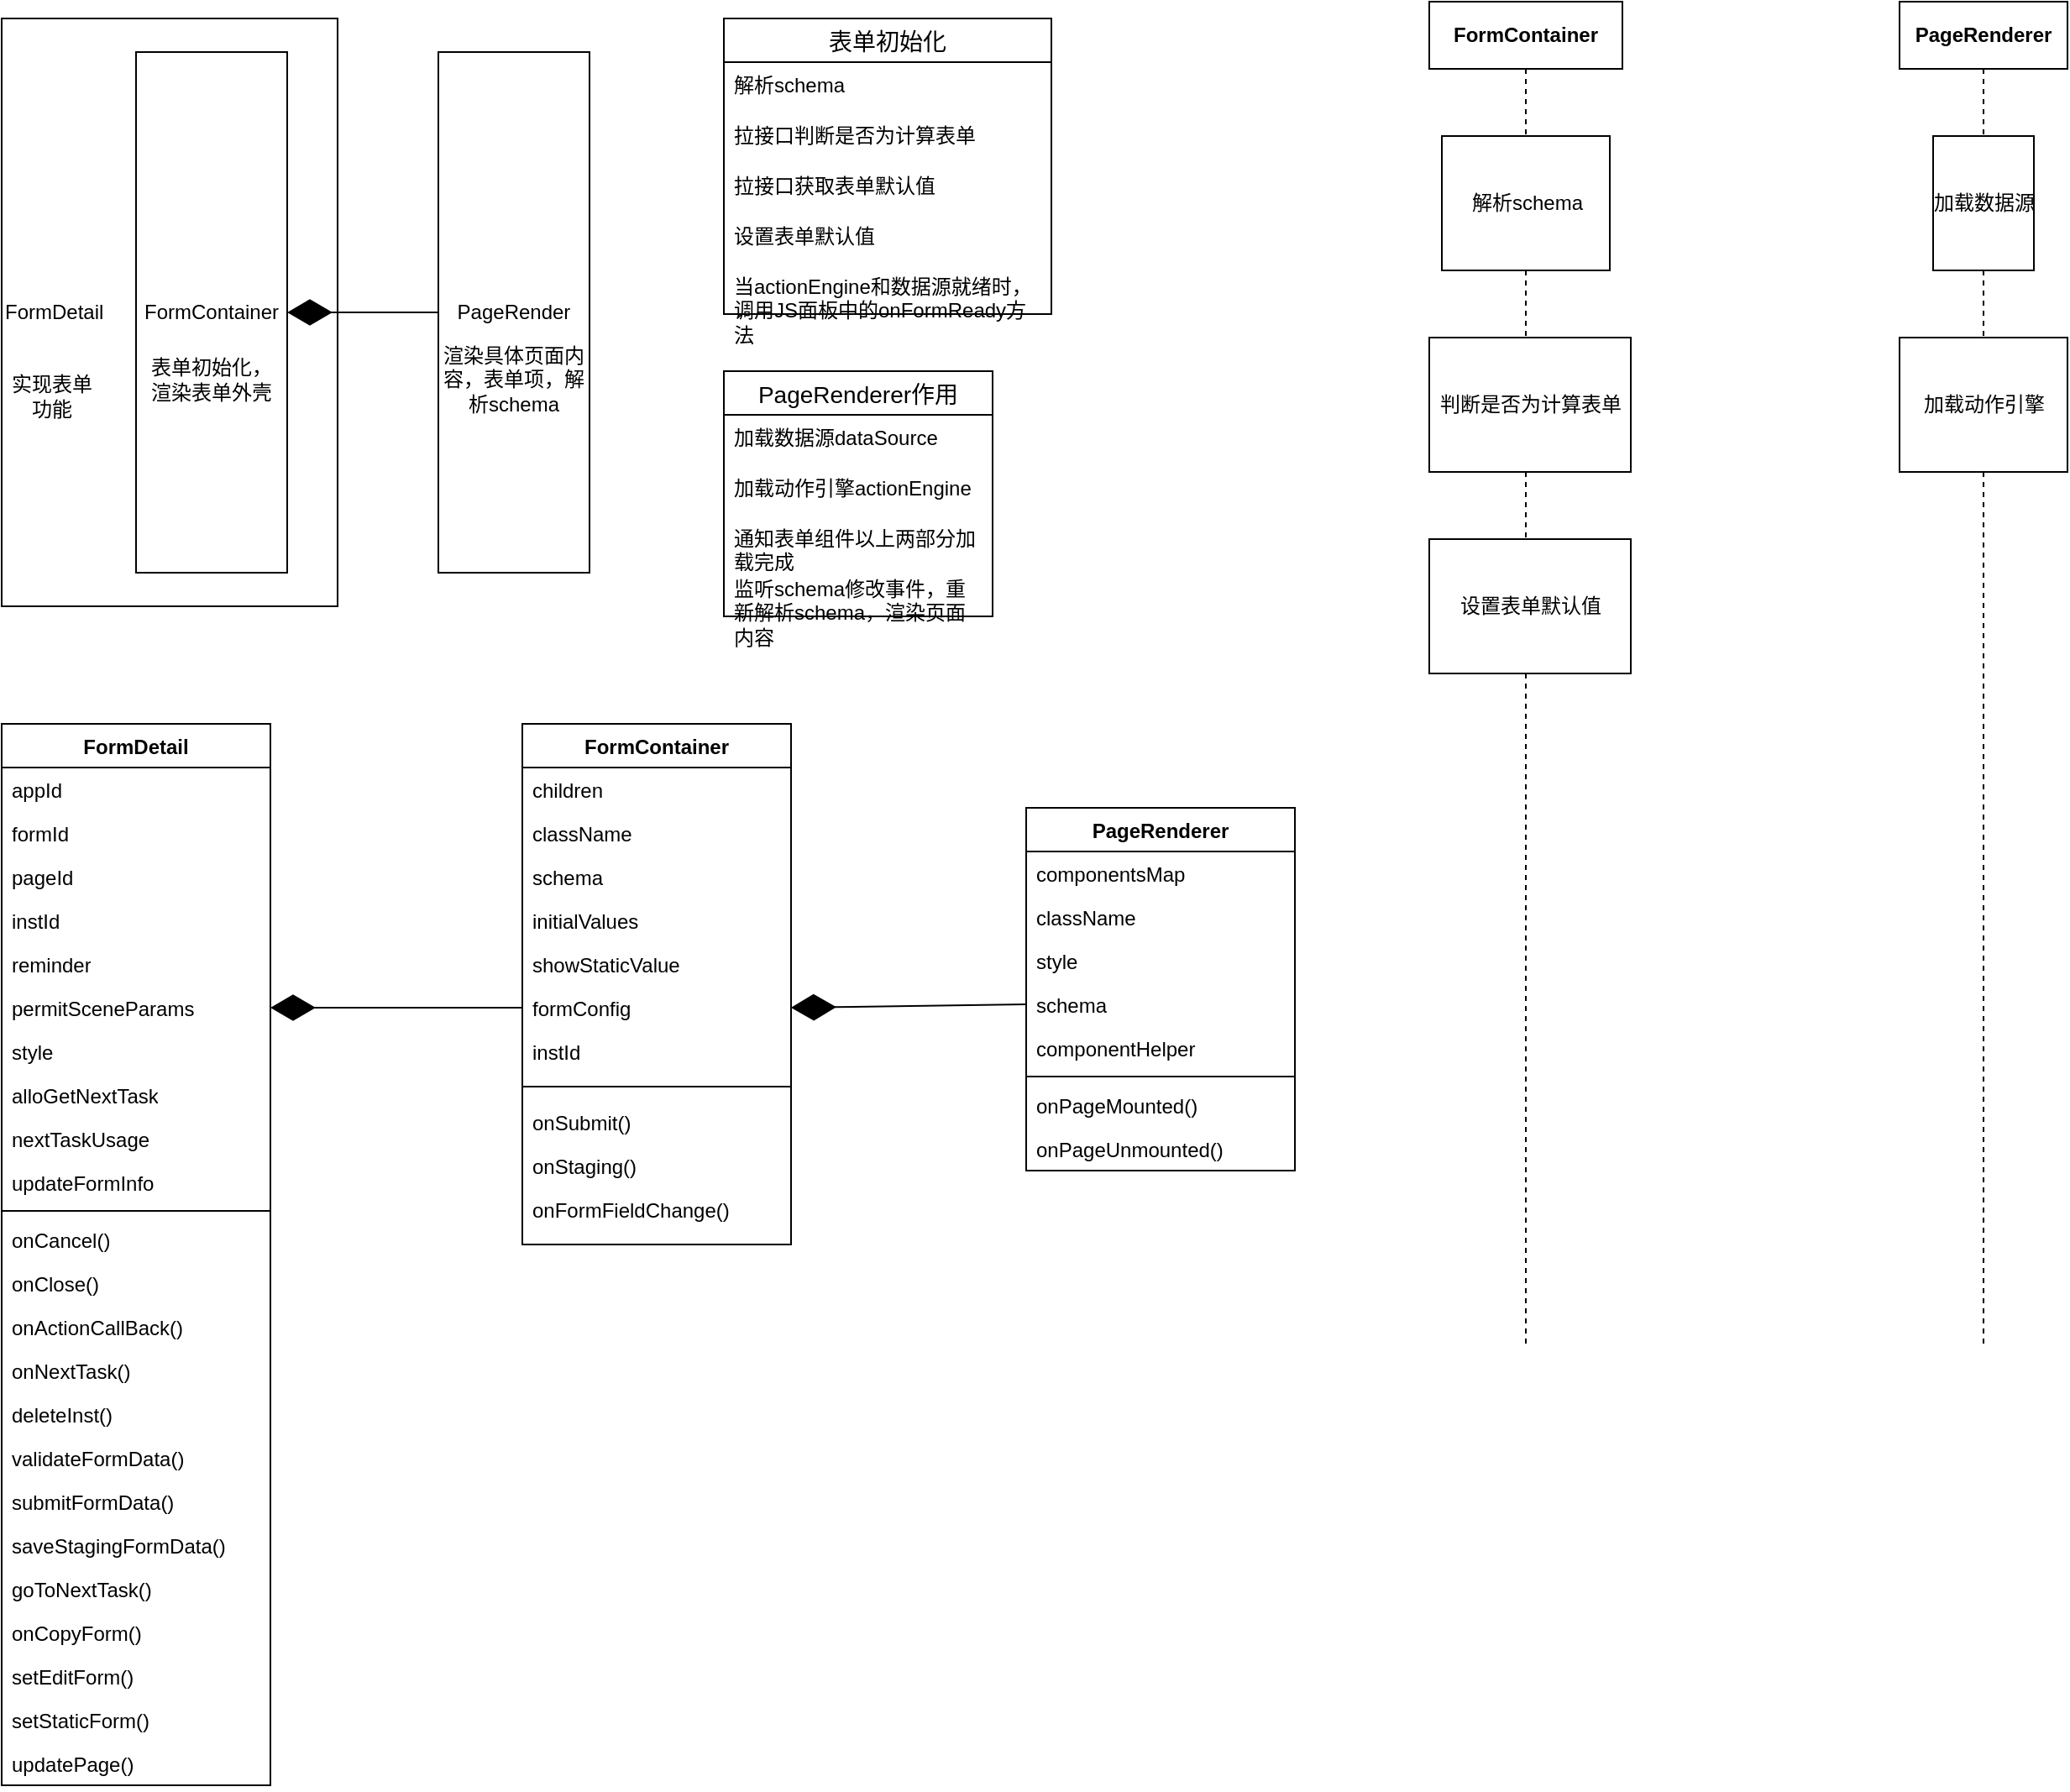 <mxfile version="24.7.6">
  <diagram name="第 1 页" id="LoVdSpaz20xGBIXguYWv">
    <mxGraphModel dx="1497" dy="1098" grid="1" gridSize="10" guides="1" tooltips="1" connect="1" arrows="1" fold="1" page="1" pageScale="1" pageWidth="827" pageHeight="1169" math="0" shadow="0">
      <root>
        <mxCell id="0" />
        <mxCell id="1" parent="0" />
        <mxCell id="MTlcmfKueNscHB39uHmk-1" value="FormDetail" style="html=1;whiteSpace=wrap;align=left;" parent="1" vertex="1">
          <mxGeometry x="190" y="250" width="200" height="350" as="geometry" />
        </mxCell>
        <mxCell id="MTlcmfKueNscHB39uHmk-3" value="FormContainer" style="html=1;whiteSpace=wrap;align=center;" parent="1" vertex="1">
          <mxGeometry x="270" y="270" width="90" height="310" as="geometry" />
        </mxCell>
        <mxCell id="MTlcmfKueNscHB39uHmk-4" value="PageRender" style="html=1;whiteSpace=wrap;align=center;" parent="1" vertex="1">
          <mxGeometry x="450" y="270" width="90" height="310" as="geometry" />
        </mxCell>
        <mxCell id="MTlcmfKueNscHB39uHmk-5" value="实现表单功能" style="text;html=1;align=center;verticalAlign=middle;whiteSpace=wrap;rounded=0;" parent="1" vertex="1">
          <mxGeometry x="190" y="460" width="60" height="30" as="geometry" />
        </mxCell>
        <mxCell id="MTlcmfKueNscHB39uHmk-6" value="表单初始化，渲染表单外壳" style="text;html=1;align=center;verticalAlign=middle;whiteSpace=wrap;rounded=0;" parent="1" vertex="1">
          <mxGeometry x="275" y="450" width="80" height="30" as="geometry" />
        </mxCell>
        <mxCell id="MTlcmfKueNscHB39uHmk-7" value="" style="endArrow=diamondThin;endFill=1;endSize=24;html=1;rounded=0;exitX=0;exitY=0.5;exitDx=0;exitDy=0;entryX=1;entryY=0.5;entryDx=0;entryDy=0;" parent="1" source="MTlcmfKueNscHB39uHmk-4" target="MTlcmfKueNscHB39uHmk-3" edge="1">
          <mxGeometry width="160" relative="1" as="geometry">
            <mxPoint x="270" y="860" as="sourcePoint" />
            <mxPoint x="430" y="860" as="targetPoint" />
          </mxGeometry>
        </mxCell>
        <mxCell id="MTlcmfKueNscHB39uHmk-8" value="渲染具体页面内容，表单项，解析schema" style="text;html=1;align=center;verticalAlign=middle;whiteSpace=wrap;rounded=0;" parent="1" vertex="1">
          <mxGeometry x="450" y="450" width="90" height="30" as="geometry" />
        </mxCell>
        <mxCell id="MTlcmfKueNscHB39uHmk-10" value="表单初始化" style="swimlane;fontStyle=0;childLayout=stackLayout;horizontal=1;startSize=26;horizontalStack=0;resizeParent=1;resizeParentMax=0;resizeLast=0;collapsible=1;marginBottom=0;align=center;fontSize=14;fixedWidth=0;resizeHeight=1;" parent="1" vertex="1">
          <mxGeometry x="620" y="250" width="195" height="176" as="geometry">
            <mxRectangle x="195" y="640" width="110" height="30" as="alternateBounds" />
          </mxGeometry>
        </mxCell>
        <mxCell id="MTlcmfKueNscHB39uHmk-11" value="解析schema" style="text;strokeColor=none;fillColor=none;spacingLeft=4;spacingRight=4;overflow=hidden;rotatable=0;points=[[0,0.5],[1,0.5]];portConstraint=eastwest;fontSize=12;whiteSpace=wrap;html=1;" parent="MTlcmfKueNscHB39uHmk-10" vertex="1">
          <mxGeometry y="26" width="195" height="30" as="geometry" />
        </mxCell>
        <mxCell id="MTlcmfKueNscHB39uHmk-12" value="拉接口判断是否为计算表单" style="text;strokeColor=none;fillColor=none;spacingLeft=4;spacingRight=4;overflow=hidden;rotatable=0;points=[[0,0.5],[1,0.5]];portConstraint=eastwest;fontSize=12;whiteSpace=wrap;html=1;" parent="MTlcmfKueNscHB39uHmk-10" vertex="1">
          <mxGeometry y="56" width="195" height="30" as="geometry" />
        </mxCell>
        <mxCell id="MTlcmfKueNscHB39uHmk-13" value="拉接口获取表单默认值" style="text;strokeColor=none;fillColor=none;spacingLeft=4;spacingRight=4;overflow=hidden;rotatable=0;points=[[0,0.5],[1,0.5]];portConstraint=eastwest;fontSize=12;whiteSpace=wrap;html=1;" parent="MTlcmfKueNscHB39uHmk-10" vertex="1">
          <mxGeometry y="86" width="195" height="30" as="geometry" />
        </mxCell>
        <mxCell id="MTlcmfKueNscHB39uHmk-14" value="设置表单默认值" style="text;strokeColor=none;fillColor=none;spacingLeft=4;spacingRight=4;overflow=hidden;rotatable=0;points=[[0,0.5],[1,0.5]];portConstraint=eastwest;fontSize=12;whiteSpace=wrap;html=1;" parent="MTlcmfKueNscHB39uHmk-10" vertex="1">
          <mxGeometry y="116" width="195" height="30" as="geometry" />
        </mxCell>
        <mxCell id="MTlcmfKueNscHB39uHmk-15" value="当actionEngine和数据源就绪时，调用JS面板中的onFormReady方法" style="text;strokeColor=none;fillColor=none;spacingLeft=4;spacingRight=4;overflow=visible;rotatable=0;points=[[0,0.5],[1,0.5]];portConstraint=eastwest;fontSize=12;whiteSpace=wrap;html=1;" parent="MTlcmfKueNscHB39uHmk-10" vertex="1">
          <mxGeometry y="146" width="195" height="30" as="geometry" />
        </mxCell>
        <mxCell id="MTlcmfKueNscHB39uHmk-18" value="PageRenderer作用" style="swimlane;fontStyle=0;childLayout=stackLayout;horizontal=1;startSize=26;horizontalStack=0;resizeParent=1;resizeParentMax=0;resizeLast=0;collapsible=1;marginBottom=0;align=center;fontSize=14;" parent="1" vertex="1">
          <mxGeometry x="620" y="460" width="160" height="146" as="geometry" />
        </mxCell>
        <mxCell id="MTlcmfKueNscHB39uHmk-19" value="加载数据源dataSource" style="text;strokeColor=none;fillColor=none;spacingLeft=4;spacingRight=4;overflow=hidden;rotatable=0;points=[[0,0.5],[1,0.5]];portConstraint=eastwest;fontSize=12;whiteSpace=wrap;html=1;" parent="MTlcmfKueNscHB39uHmk-18" vertex="1">
          <mxGeometry y="26" width="160" height="30" as="geometry" />
        </mxCell>
        <mxCell id="MTlcmfKueNscHB39uHmk-20" value="加载动作引擎actionEngine" style="text;strokeColor=none;fillColor=none;spacingLeft=4;spacingRight=4;overflow=hidden;rotatable=0;points=[[0,0.5],[1,0.5]];portConstraint=eastwest;fontSize=12;whiteSpace=wrap;html=1;" parent="MTlcmfKueNscHB39uHmk-18" vertex="1">
          <mxGeometry y="56" width="160" height="30" as="geometry" />
        </mxCell>
        <mxCell id="MTlcmfKueNscHB39uHmk-21" value="通知表单组件以上两部分加载完成" style="text;strokeColor=none;fillColor=none;spacingLeft=4;spacingRight=4;overflow=hidden;rotatable=0;points=[[0,0.5],[1,0.5]];portConstraint=eastwest;fontSize=12;whiteSpace=wrap;html=1;" parent="MTlcmfKueNscHB39uHmk-18" vertex="1">
          <mxGeometry y="86" width="160" height="30" as="geometry" />
        </mxCell>
        <mxCell id="MTlcmfKueNscHB39uHmk-22" value="监听schema修改事件，重新解析schema，渲染页面内容" style="text;strokeColor=none;fillColor=none;spacingLeft=4;spacingRight=4;overflow=visible;rotatable=0;points=[[0,0.5],[1,0.5]];portConstraint=eastwest;fontSize=12;whiteSpace=wrap;html=1;" parent="MTlcmfKueNscHB39uHmk-18" vertex="1">
          <mxGeometry y="116" width="160" height="30" as="geometry" />
        </mxCell>
        <mxCell id="aeAs8SqdMSBDvHF7y7z5-1" value="FormContainer" style="swimlane;fontStyle=1;align=center;verticalAlign=top;childLayout=stackLayout;horizontal=1;startSize=26;horizontalStack=0;resizeParent=1;resizeLast=0;collapsible=1;marginBottom=0;rounded=0;shadow=0;strokeWidth=1;" parent="1" vertex="1">
          <mxGeometry x="500" y="670" width="160" height="310" as="geometry">
            <mxRectangle x="230" y="140" width="160" height="26" as="alternateBounds" />
          </mxGeometry>
        </mxCell>
        <mxCell id="aeAs8SqdMSBDvHF7y7z5-2" value="children" style="text;align=left;verticalAlign=top;spacingLeft=4;spacingRight=4;overflow=hidden;rotatable=0;points=[[0,0.5],[1,0.5]];portConstraint=eastwest;" parent="aeAs8SqdMSBDvHF7y7z5-1" vertex="1">
          <mxGeometry y="26" width="160" height="26" as="geometry" />
        </mxCell>
        <mxCell id="aeAs8SqdMSBDvHF7y7z5-3" value="className" style="text;align=left;verticalAlign=top;spacingLeft=4;spacingRight=4;overflow=hidden;rotatable=0;points=[[0,0.5],[1,0.5]];portConstraint=eastwest;rounded=0;shadow=0;html=0;" parent="aeAs8SqdMSBDvHF7y7z5-1" vertex="1">
          <mxGeometry y="52" width="160" height="26" as="geometry" />
        </mxCell>
        <mxCell id="aeAs8SqdMSBDvHF7y7z5-4" value="schema" style="text;align=left;verticalAlign=top;spacingLeft=4;spacingRight=4;overflow=hidden;rotatable=0;points=[[0,0.5],[1,0.5]];portConstraint=eastwest;rounded=0;shadow=0;html=0;" parent="aeAs8SqdMSBDvHF7y7z5-1" vertex="1">
          <mxGeometry y="78" width="160" height="26" as="geometry" />
        </mxCell>
        <mxCell id="aeAs8SqdMSBDvHF7y7z5-5" value="initialValues" style="text;align=left;verticalAlign=top;spacingLeft=4;spacingRight=4;overflow=hidden;rotatable=0;points=[[0,0.5],[1,0.5]];portConstraint=eastwest;rounded=0;shadow=0;html=0;" parent="aeAs8SqdMSBDvHF7y7z5-1" vertex="1">
          <mxGeometry y="104" width="160" height="26" as="geometry" />
        </mxCell>
        <mxCell id="aeAs8SqdMSBDvHF7y7z5-6" value="showStaticValue" style="text;align=left;verticalAlign=top;spacingLeft=4;spacingRight=4;overflow=hidden;rotatable=0;points=[[0,0.5],[1,0.5]];portConstraint=eastwest;rounded=0;shadow=0;html=0;" parent="aeAs8SqdMSBDvHF7y7z5-1" vertex="1">
          <mxGeometry y="130" width="160" height="26" as="geometry" />
        </mxCell>
        <mxCell id="aeAs8SqdMSBDvHF7y7z5-7" value="formConfig" style="text;align=left;verticalAlign=top;spacingLeft=4;spacingRight=4;overflow=hidden;rotatable=0;points=[[0,0.5],[1,0.5]];portConstraint=eastwest;rounded=0;shadow=0;html=0;" parent="aeAs8SqdMSBDvHF7y7z5-1" vertex="1">
          <mxGeometry y="156" width="160" height="26" as="geometry" />
        </mxCell>
        <mxCell id="aeAs8SqdMSBDvHF7y7z5-8" value="instId" style="text;align=left;verticalAlign=top;spacingLeft=4;spacingRight=4;overflow=hidden;rotatable=0;points=[[0,0.5],[1,0.5]];portConstraint=eastwest;rounded=0;shadow=0;html=0;" parent="aeAs8SqdMSBDvHF7y7z5-1" vertex="1">
          <mxGeometry y="182" width="160" height="26" as="geometry" />
        </mxCell>
        <mxCell id="aeAs8SqdMSBDvHF7y7z5-9" value="" style="line;html=1;strokeWidth=1;align=left;verticalAlign=middle;spacingTop=-1;spacingLeft=3;spacingRight=3;rotatable=0;labelPosition=right;points=[];portConstraint=eastwest;" parent="aeAs8SqdMSBDvHF7y7z5-1" vertex="1">
          <mxGeometry y="208" width="160" height="16" as="geometry" />
        </mxCell>
        <mxCell id="aeAs8SqdMSBDvHF7y7z5-10" value="onSubmit()" style="text;align=left;verticalAlign=top;spacingLeft=4;spacingRight=4;overflow=hidden;rotatable=0;points=[[0,0.5],[1,0.5]];portConstraint=eastwest;rounded=0;shadow=0;html=0;" parent="aeAs8SqdMSBDvHF7y7z5-1" vertex="1">
          <mxGeometry y="224" width="160" height="26" as="geometry" />
        </mxCell>
        <mxCell id="aeAs8SqdMSBDvHF7y7z5-11" value="onStaging()" style="text;align=left;verticalAlign=top;spacingLeft=4;spacingRight=4;overflow=hidden;rotatable=0;points=[[0,0.5],[1,0.5]];portConstraint=eastwest;rounded=0;shadow=0;html=0;" parent="aeAs8SqdMSBDvHF7y7z5-1" vertex="1">
          <mxGeometry y="250" width="160" height="26" as="geometry" />
        </mxCell>
        <mxCell id="aeAs8SqdMSBDvHF7y7z5-12" value="onFormFieldChange()" style="text;align=left;verticalAlign=top;spacingLeft=4;spacingRight=4;overflow=hidden;rotatable=0;points=[[0,0.5],[1,0.5]];portConstraint=eastwest;rounded=0;shadow=0;html=0;" parent="aeAs8SqdMSBDvHF7y7z5-1" vertex="1">
          <mxGeometry y="276" width="160" height="26" as="geometry" />
        </mxCell>
        <mxCell id="aeAs8SqdMSBDvHF7y7z5-13" value="PageRenderer" style="swimlane;fontStyle=1;align=center;verticalAlign=top;childLayout=stackLayout;horizontal=1;startSize=26;horizontalStack=0;resizeParent=1;resizeParentMax=0;resizeLast=0;collapsible=1;marginBottom=0;whiteSpace=wrap;html=1;" parent="1" vertex="1">
          <mxGeometry x="800" y="720" width="160" height="216" as="geometry" />
        </mxCell>
        <mxCell id="aeAs8SqdMSBDvHF7y7z5-14" value="componentsMap" style="text;strokeColor=none;fillColor=none;align=left;verticalAlign=top;spacingLeft=4;spacingRight=4;overflow=hidden;rotatable=0;points=[[0,0.5],[1,0.5]];portConstraint=eastwest;whiteSpace=wrap;html=1;" parent="aeAs8SqdMSBDvHF7y7z5-13" vertex="1">
          <mxGeometry y="26" width="160" height="26" as="geometry" />
        </mxCell>
        <mxCell id="aeAs8SqdMSBDvHF7y7z5-15" value="className" style="text;strokeColor=none;fillColor=none;align=left;verticalAlign=top;spacingLeft=4;spacingRight=4;overflow=hidden;rotatable=0;points=[[0,0.5],[1,0.5]];portConstraint=eastwest;whiteSpace=wrap;html=1;" parent="aeAs8SqdMSBDvHF7y7z5-13" vertex="1">
          <mxGeometry y="52" width="160" height="26" as="geometry" />
        </mxCell>
        <mxCell id="aeAs8SqdMSBDvHF7y7z5-16" value="style" style="text;strokeColor=none;fillColor=none;align=left;verticalAlign=top;spacingLeft=4;spacingRight=4;overflow=hidden;rotatable=0;points=[[0,0.5],[1,0.5]];portConstraint=eastwest;whiteSpace=wrap;html=1;" parent="aeAs8SqdMSBDvHF7y7z5-13" vertex="1">
          <mxGeometry y="78" width="160" height="26" as="geometry" />
        </mxCell>
        <mxCell id="aeAs8SqdMSBDvHF7y7z5-17" value="schema" style="text;strokeColor=none;fillColor=none;align=left;verticalAlign=top;spacingLeft=4;spacingRight=4;overflow=hidden;rotatable=0;points=[[0,0.5],[1,0.5]];portConstraint=eastwest;whiteSpace=wrap;html=1;" parent="aeAs8SqdMSBDvHF7y7z5-13" vertex="1">
          <mxGeometry y="104" width="160" height="26" as="geometry" />
        </mxCell>
        <mxCell id="aeAs8SqdMSBDvHF7y7z5-18" value="componentHelper" style="text;strokeColor=none;fillColor=none;align=left;verticalAlign=top;spacingLeft=4;spacingRight=4;overflow=hidden;rotatable=0;points=[[0,0.5],[1,0.5]];portConstraint=eastwest;whiteSpace=wrap;html=1;" parent="aeAs8SqdMSBDvHF7y7z5-13" vertex="1">
          <mxGeometry y="130" width="160" height="26" as="geometry" />
        </mxCell>
        <mxCell id="aeAs8SqdMSBDvHF7y7z5-19" value="" style="line;strokeWidth=1;fillColor=none;align=left;verticalAlign=middle;spacingTop=-1;spacingLeft=3;spacingRight=3;rotatable=0;labelPosition=right;points=[];portConstraint=eastwest;strokeColor=inherit;" parent="aeAs8SqdMSBDvHF7y7z5-13" vertex="1">
          <mxGeometry y="156" width="160" height="8" as="geometry" />
        </mxCell>
        <mxCell id="aeAs8SqdMSBDvHF7y7z5-20" value="onPageMounted()" style="text;strokeColor=none;fillColor=none;align=left;verticalAlign=top;spacingLeft=4;spacingRight=4;overflow=hidden;rotatable=0;points=[[0,0.5],[1,0.5]];portConstraint=eastwest;whiteSpace=wrap;html=1;" parent="aeAs8SqdMSBDvHF7y7z5-13" vertex="1">
          <mxGeometry y="164" width="160" height="26" as="geometry" />
        </mxCell>
        <mxCell id="aeAs8SqdMSBDvHF7y7z5-21" value="onPageUnmounted()" style="text;strokeColor=none;fillColor=none;align=left;verticalAlign=top;spacingLeft=4;spacingRight=4;overflow=hidden;rotatable=0;points=[[0,0.5],[1,0.5]];portConstraint=eastwest;whiteSpace=wrap;html=1;" parent="aeAs8SqdMSBDvHF7y7z5-13" vertex="1">
          <mxGeometry y="190" width="160" height="26" as="geometry" />
        </mxCell>
        <mxCell id="aeAs8SqdMSBDvHF7y7z5-22" value="" style="endArrow=diamondThin;endFill=1;endSize=24;html=1;rounded=0;entryX=1;entryY=0.5;entryDx=0;entryDy=0;exitX=0;exitY=0.5;exitDx=0;exitDy=0;" parent="1" source="aeAs8SqdMSBDvHF7y7z5-17" target="aeAs8SqdMSBDvHF7y7z5-7" edge="1">
          <mxGeometry width="160" relative="1" as="geometry">
            <mxPoint x="769" y="813" as="sourcePoint" />
            <mxPoint x="830" y="1020" as="targetPoint" />
          </mxGeometry>
        </mxCell>
        <mxCell id="aeAs8SqdMSBDvHF7y7z5-23" value="FormDetail" style="swimlane;fontStyle=1;align=center;verticalAlign=top;childLayout=stackLayout;horizontal=1;startSize=26;horizontalStack=0;resizeParent=1;resizeParentMax=0;resizeLast=0;collapsible=1;marginBottom=0;whiteSpace=wrap;html=1;" parent="1" vertex="1">
          <mxGeometry x="190" y="670" width="160" height="632" as="geometry" />
        </mxCell>
        <mxCell id="aeAs8SqdMSBDvHF7y7z5-24" value="appId" style="text;strokeColor=none;fillColor=none;align=left;verticalAlign=top;spacingLeft=4;spacingRight=4;overflow=hidden;rotatable=0;points=[[0,0.5],[1,0.5]];portConstraint=eastwest;whiteSpace=wrap;html=1;" parent="aeAs8SqdMSBDvHF7y7z5-23" vertex="1">
          <mxGeometry y="26" width="160" height="26" as="geometry" />
        </mxCell>
        <mxCell id="aeAs8SqdMSBDvHF7y7z5-25" value="formId" style="text;strokeColor=none;fillColor=none;align=left;verticalAlign=top;spacingLeft=4;spacingRight=4;overflow=hidden;rotatable=0;points=[[0,0.5],[1,0.5]];portConstraint=eastwest;whiteSpace=wrap;html=1;" parent="aeAs8SqdMSBDvHF7y7z5-23" vertex="1">
          <mxGeometry y="52" width="160" height="26" as="geometry" />
        </mxCell>
        <mxCell id="aeAs8SqdMSBDvHF7y7z5-26" value="pageId" style="text;strokeColor=none;fillColor=none;align=left;verticalAlign=top;spacingLeft=4;spacingRight=4;overflow=hidden;rotatable=0;points=[[0,0.5],[1,0.5]];portConstraint=eastwest;whiteSpace=wrap;html=1;" parent="aeAs8SqdMSBDvHF7y7z5-23" vertex="1">
          <mxGeometry y="78" width="160" height="26" as="geometry" />
        </mxCell>
        <mxCell id="aeAs8SqdMSBDvHF7y7z5-27" value="instId" style="text;strokeColor=none;fillColor=none;align=left;verticalAlign=top;spacingLeft=4;spacingRight=4;overflow=hidden;rotatable=0;points=[[0,0.5],[1,0.5]];portConstraint=eastwest;whiteSpace=wrap;html=1;" parent="aeAs8SqdMSBDvHF7y7z5-23" vertex="1">
          <mxGeometry y="104" width="160" height="26" as="geometry" />
        </mxCell>
        <mxCell id="aeAs8SqdMSBDvHF7y7z5-28" value="reminder" style="text;strokeColor=none;fillColor=none;align=left;verticalAlign=top;spacingLeft=4;spacingRight=4;overflow=hidden;rotatable=0;points=[[0,0.5],[1,0.5]];portConstraint=eastwest;whiteSpace=wrap;html=1;" parent="aeAs8SqdMSBDvHF7y7z5-23" vertex="1">
          <mxGeometry y="130" width="160" height="26" as="geometry" />
        </mxCell>
        <mxCell id="aeAs8SqdMSBDvHF7y7z5-29" value="permitSceneParams" style="text;strokeColor=none;fillColor=none;align=left;verticalAlign=top;spacingLeft=4;spacingRight=4;overflow=hidden;rotatable=0;points=[[0,0.5],[1,0.5]];portConstraint=eastwest;whiteSpace=wrap;html=1;" parent="aeAs8SqdMSBDvHF7y7z5-23" vertex="1">
          <mxGeometry y="156" width="160" height="26" as="geometry" />
        </mxCell>
        <mxCell id="aeAs8SqdMSBDvHF7y7z5-30" value="style" style="text;strokeColor=none;fillColor=none;align=left;verticalAlign=top;spacingLeft=4;spacingRight=4;overflow=hidden;rotatable=0;points=[[0,0.5],[1,0.5]];portConstraint=eastwest;whiteSpace=wrap;html=1;" parent="aeAs8SqdMSBDvHF7y7z5-23" vertex="1">
          <mxGeometry y="182" width="160" height="26" as="geometry" />
        </mxCell>
        <mxCell id="aeAs8SqdMSBDvHF7y7z5-31" value="alloGetNextTask" style="text;strokeColor=none;fillColor=none;align=left;verticalAlign=top;spacingLeft=4;spacingRight=4;overflow=hidden;rotatable=0;points=[[0,0.5],[1,0.5]];portConstraint=eastwest;whiteSpace=wrap;html=1;" parent="aeAs8SqdMSBDvHF7y7z5-23" vertex="1">
          <mxGeometry y="208" width="160" height="26" as="geometry" />
        </mxCell>
        <mxCell id="aeAs8SqdMSBDvHF7y7z5-32" value="nextTaskUsage" style="text;strokeColor=none;fillColor=none;align=left;verticalAlign=top;spacingLeft=4;spacingRight=4;overflow=hidden;rotatable=0;points=[[0,0.5],[1,0.5]];portConstraint=eastwest;whiteSpace=wrap;html=1;" parent="aeAs8SqdMSBDvHF7y7z5-23" vertex="1">
          <mxGeometry y="234" width="160" height="26" as="geometry" />
        </mxCell>
        <mxCell id="aeAs8SqdMSBDvHF7y7z5-33" value="updateFormInfo" style="text;strokeColor=none;fillColor=none;align=left;verticalAlign=top;spacingLeft=4;spacingRight=4;overflow=hidden;rotatable=0;points=[[0,0.5],[1,0.5]];portConstraint=eastwest;whiteSpace=wrap;html=1;" parent="aeAs8SqdMSBDvHF7y7z5-23" vertex="1">
          <mxGeometry y="260" width="160" height="26" as="geometry" />
        </mxCell>
        <mxCell id="aeAs8SqdMSBDvHF7y7z5-34" value="" style="line;strokeWidth=1;fillColor=none;align=left;verticalAlign=middle;spacingTop=-1;spacingLeft=3;spacingRight=3;rotatable=0;labelPosition=right;points=[];portConstraint=eastwest;strokeColor=inherit;" parent="aeAs8SqdMSBDvHF7y7z5-23" vertex="1">
          <mxGeometry y="286" width="160" height="8" as="geometry" />
        </mxCell>
        <mxCell id="aeAs8SqdMSBDvHF7y7z5-35" value="onCancel()" style="text;strokeColor=none;fillColor=none;align=left;verticalAlign=top;spacingLeft=4;spacingRight=4;overflow=hidden;rotatable=0;points=[[0,0.5],[1,0.5]];portConstraint=eastwest;whiteSpace=wrap;html=1;" parent="aeAs8SqdMSBDvHF7y7z5-23" vertex="1">
          <mxGeometry y="294" width="160" height="26" as="geometry" />
        </mxCell>
        <mxCell id="aeAs8SqdMSBDvHF7y7z5-36" value="onClose()" style="text;strokeColor=none;fillColor=none;align=left;verticalAlign=top;spacingLeft=4;spacingRight=4;overflow=hidden;rotatable=0;points=[[0,0.5],[1,0.5]];portConstraint=eastwest;whiteSpace=wrap;html=1;" parent="aeAs8SqdMSBDvHF7y7z5-23" vertex="1">
          <mxGeometry y="320" width="160" height="26" as="geometry" />
        </mxCell>
        <mxCell id="aeAs8SqdMSBDvHF7y7z5-37" value="onActionCallBack()" style="text;strokeColor=none;fillColor=none;align=left;verticalAlign=top;spacingLeft=4;spacingRight=4;overflow=hidden;rotatable=0;points=[[0,0.5],[1,0.5]];portConstraint=eastwest;whiteSpace=wrap;html=1;" parent="aeAs8SqdMSBDvHF7y7z5-23" vertex="1">
          <mxGeometry y="346" width="160" height="26" as="geometry" />
        </mxCell>
        <mxCell id="aeAs8SqdMSBDvHF7y7z5-38" value="onNextTask()" style="text;strokeColor=none;fillColor=none;align=left;verticalAlign=top;spacingLeft=4;spacingRight=4;overflow=hidden;rotatable=0;points=[[0,0.5],[1,0.5]];portConstraint=eastwest;whiteSpace=wrap;html=1;" parent="aeAs8SqdMSBDvHF7y7z5-23" vertex="1">
          <mxGeometry y="372" width="160" height="26" as="geometry" />
        </mxCell>
        <mxCell id="aeAs8SqdMSBDvHF7y7z5-39" value="deleteInst()" style="text;strokeColor=none;fillColor=none;align=left;verticalAlign=top;spacingLeft=4;spacingRight=4;overflow=hidden;rotatable=0;points=[[0,0.5],[1,0.5]];portConstraint=eastwest;whiteSpace=wrap;html=1;" parent="aeAs8SqdMSBDvHF7y7z5-23" vertex="1">
          <mxGeometry y="398" width="160" height="26" as="geometry" />
        </mxCell>
        <mxCell id="aeAs8SqdMSBDvHF7y7z5-40" value="validateFormData()" style="text;strokeColor=none;fillColor=none;align=left;verticalAlign=top;spacingLeft=4;spacingRight=4;overflow=hidden;rotatable=0;points=[[0,0.5],[1,0.5]];portConstraint=eastwest;whiteSpace=wrap;html=1;" parent="aeAs8SqdMSBDvHF7y7z5-23" vertex="1">
          <mxGeometry y="424" width="160" height="26" as="geometry" />
        </mxCell>
        <mxCell id="aeAs8SqdMSBDvHF7y7z5-41" value="submitFormData()" style="text;strokeColor=none;fillColor=none;align=left;verticalAlign=top;spacingLeft=4;spacingRight=4;overflow=hidden;rotatable=0;points=[[0,0.5],[1,0.5]];portConstraint=eastwest;whiteSpace=wrap;html=1;" parent="aeAs8SqdMSBDvHF7y7z5-23" vertex="1">
          <mxGeometry y="450" width="160" height="26" as="geometry" />
        </mxCell>
        <mxCell id="aeAs8SqdMSBDvHF7y7z5-42" value="saveStagingFormData()" style="text;strokeColor=none;fillColor=none;align=left;verticalAlign=top;spacingLeft=4;spacingRight=4;overflow=hidden;rotatable=0;points=[[0,0.5],[1,0.5]];portConstraint=eastwest;whiteSpace=wrap;html=1;" parent="aeAs8SqdMSBDvHF7y7z5-23" vertex="1">
          <mxGeometry y="476" width="160" height="26" as="geometry" />
        </mxCell>
        <mxCell id="aeAs8SqdMSBDvHF7y7z5-43" value="goToNextTask()" style="text;strokeColor=none;fillColor=none;align=left;verticalAlign=top;spacingLeft=4;spacingRight=4;overflow=hidden;rotatable=0;points=[[0,0.5],[1,0.5]];portConstraint=eastwest;whiteSpace=wrap;html=1;" parent="aeAs8SqdMSBDvHF7y7z5-23" vertex="1">
          <mxGeometry y="502" width="160" height="26" as="geometry" />
        </mxCell>
        <mxCell id="aeAs8SqdMSBDvHF7y7z5-44" value="onCopyForm()" style="text;strokeColor=none;fillColor=none;align=left;verticalAlign=top;spacingLeft=4;spacingRight=4;overflow=hidden;rotatable=0;points=[[0,0.5],[1,0.5]];portConstraint=eastwest;whiteSpace=wrap;html=1;" parent="aeAs8SqdMSBDvHF7y7z5-23" vertex="1">
          <mxGeometry y="528" width="160" height="26" as="geometry" />
        </mxCell>
        <mxCell id="aeAs8SqdMSBDvHF7y7z5-45" value="setEditForm()" style="text;strokeColor=none;fillColor=none;align=left;verticalAlign=top;spacingLeft=4;spacingRight=4;overflow=hidden;rotatable=0;points=[[0,0.5],[1,0.5]];portConstraint=eastwest;whiteSpace=wrap;html=1;" parent="aeAs8SqdMSBDvHF7y7z5-23" vertex="1">
          <mxGeometry y="554" width="160" height="26" as="geometry" />
        </mxCell>
        <mxCell id="aeAs8SqdMSBDvHF7y7z5-46" value="setStaticForm()" style="text;strokeColor=none;fillColor=none;align=left;verticalAlign=top;spacingLeft=4;spacingRight=4;overflow=hidden;rotatable=0;points=[[0,0.5],[1,0.5]];portConstraint=eastwest;whiteSpace=wrap;html=1;" parent="aeAs8SqdMSBDvHF7y7z5-23" vertex="1">
          <mxGeometry y="580" width="160" height="26" as="geometry" />
        </mxCell>
        <mxCell id="aeAs8SqdMSBDvHF7y7z5-47" value="updatePage()" style="text;strokeColor=none;fillColor=none;align=left;verticalAlign=top;spacingLeft=4;spacingRight=4;overflow=hidden;rotatable=0;points=[[0,0.5],[1,0.5]];portConstraint=eastwest;whiteSpace=wrap;html=1;" parent="aeAs8SqdMSBDvHF7y7z5-23" vertex="1">
          <mxGeometry y="606" width="160" height="26" as="geometry" />
        </mxCell>
        <mxCell id="aeAs8SqdMSBDvHF7y7z5-48" value="" style="endArrow=diamondThin;endFill=1;endSize=24;html=1;rounded=0;entryX=1;entryY=0.5;entryDx=0;entryDy=0;exitX=0;exitY=0.5;exitDx=0;exitDy=0;" parent="1" source="aeAs8SqdMSBDvHF7y7z5-7" target="aeAs8SqdMSBDvHF7y7z5-29" edge="1">
          <mxGeometry width="160" relative="1" as="geometry">
            <mxPoint x="390" y="1040" as="sourcePoint" />
            <mxPoint x="550" y="1040" as="targetPoint" />
          </mxGeometry>
        </mxCell>
        <mxCell id="bCVCQJ4ItA6XDc_331jL-8" value="&lt;span style=&quot;font-weight: 700; text-wrap: nowrap;&quot;&gt;FormContainer&lt;/span&gt;" style="shape=umlLifeline;perimeter=lifelinePerimeter;whiteSpace=wrap;html=1;container=1;dropTarget=0;collapsible=0;recursiveResize=0;outlineConnect=0;portConstraint=eastwest;newEdgeStyle={&quot;curved&quot;:0,&quot;rounded&quot;:0};" vertex="1" parent="1">
          <mxGeometry x="1040" y="240" width="115" height="800" as="geometry" />
        </mxCell>
        <mxCell id="bCVCQJ4ItA6XDc_331jL-10" value="解析schema" style="html=1;points=[[0,0,0,0,5],[0,1,0,0,-5],[1,0,0,0,5],[1,1,0,0,-5]];perimeter=orthogonalPerimeter;outlineConnect=0;targetShapes=umlLifeline;portConstraint=eastwest;newEdgeStyle={&quot;curved&quot;:0,&quot;rounded&quot;:0};" vertex="1" parent="bCVCQJ4ItA6XDc_331jL-8">
          <mxGeometry x="7.5" y="80" width="100" height="80" as="geometry" />
        </mxCell>
        <mxCell id="bCVCQJ4ItA6XDc_331jL-12" value="判断是否为计算表单" style="html=1;points=[[0,0,0,0,5],[0,1,0,0,-5],[1,0,0,0,5],[1,1,0,0,-5]];perimeter=orthogonalPerimeter;outlineConnect=0;targetShapes=umlLifeline;portConstraint=eastwest;newEdgeStyle={&quot;curved&quot;:0,&quot;rounded&quot;:0};" vertex="1" parent="bCVCQJ4ItA6XDc_331jL-8">
          <mxGeometry y="200" width="120" height="80" as="geometry" />
        </mxCell>
        <mxCell id="bCVCQJ4ItA6XDc_331jL-13" value="设置表单默认值" style="html=1;points=[[0,0,0,0,5],[0,1,0,0,-5],[1,0,0,0,5],[1,1,0,0,-5]];perimeter=orthogonalPerimeter;outlineConnect=0;targetShapes=umlLifeline;portConstraint=eastwest;newEdgeStyle={&quot;curved&quot;:0,&quot;rounded&quot;:0};" vertex="1" parent="bCVCQJ4ItA6XDc_331jL-8">
          <mxGeometry y="320" width="120" height="80" as="geometry" />
        </mxCell>
        <mxCell id="bCVCQJ4ItA6XDc_331jL-9" value="&lt;span style=&quot;font-weight: 700;&quot;&gt;PageRenderer&lt;/span&gt;" style="shape=umlLifeline;perimeter=lifelinePerimeter;whiteSpace=wrap;html=1;container=1;dropTarget=0;collapsible=0;recursiveResize=0;outlineConnect=0;portConstraint=eastwest;newEdgeStyle={&quot;curved&quot;:0,&quot;rounded&quot;:0};" vertex="1" parent="1">
          <mxGeometry x="1320" y="240" width="100" height="800" as="geometry" />
        </mxCell>
        <mxCell id="bCVCQJ4ItA6XDc_331jL-11" value="加载数据源" style="html=1;points=[[0,0,0,0,5],[0,1,0,0,-5],[1,0,0,0,5],[1,1,0,0,-5]];perimeter=orthogonalPerimeter;outlineConnect=0;targetShapes=umlLifeline;portConstraint=eastwest;newEdgeStyle={&quot;curved&quot;:0,&quot;rounded&quot;:0};" vertex="1" parent="bCVCQJ4ItA6XDc_331jL-9">
          <mxGeometry x="20" y="80" width="60" height="80" as="geometry" />
        </mxCell>
        <mxCell id="bCVCQJ4ItA6XDc_331jL-14" value="加载动作引擎" style="html=1;points=[[0,0,0,0,5],[0,1,0,0,-5],[1,0,0,0,5],[1,1,0,0,-5]];perimeter=orthogonalPerimeter;outlineConnect=0;targetShapes=umlLifeline;portConstraint=eastwest;newEdgeStyle={&quot;curved&quot;:0,&quot;rounded&quot;:0};" vertex="1" parent="bCVCQJ4ItA6XDc_331jL-9">
          <mxGeometry y="200" width="100" height="80" as="geometry" />
        </mxCell>
      </root>
    </mxGraphModel>
  </diagram>
</mxfile>
